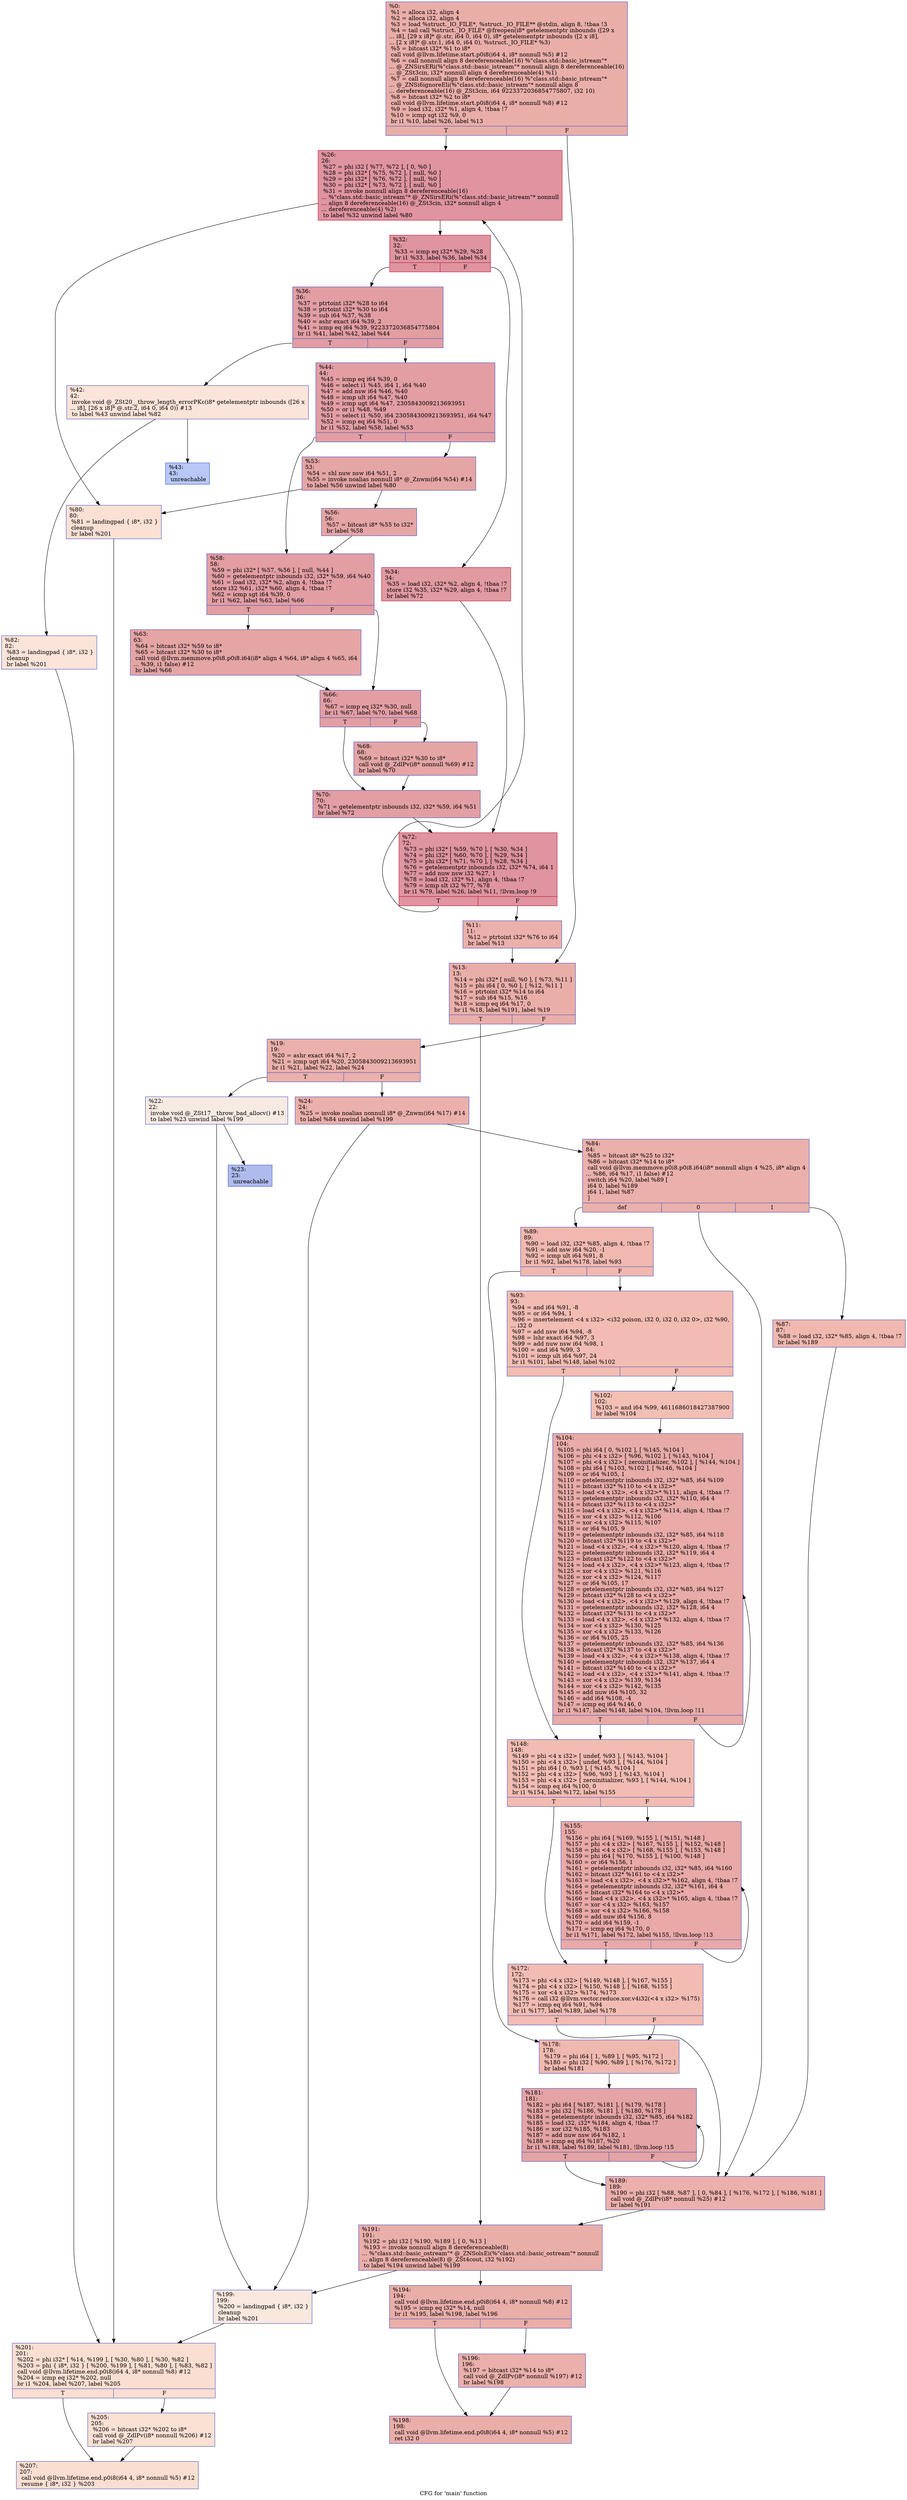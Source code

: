 digraph "CFG for 'main' function" {
	label="CFG for 'main' function";

	Node0x55e83f2ad2f0 [shape=record,color="#3d50c3ff", style=filled, fillcolor="#d0473d70",label="{%0:\l  %1 = alloca i32, align 4\l  %2 = alloca i32, align 4\l  %3 = load %struct._IO_FILE*, %struct._IO_FILE** @stdin, align 8, !tbaa !3\l  %4 = tail call %struct._IO_FILE* @freopen(i8* getelementptr inbounds ([29 x\l... i8], [29 x i8]* @.str, i64 0, i64 0), i8* getelementptr inbounds ([2 x i8],\l... [2 x i8]* @.str.1, i64 0, i64 0), %struct._IO_FILE* %3)\l  %5 = bitcast i32* %1 to i8*\l  call void @llvm.lifetime.start.p0i8(i64 4, i8* nonnull %5) #12\l  %6 = call nonnull align 8 dereferenceable(16) %\"class.std::basic_istream\"*\l... @_ZNSirsERi(%\"class.std::basic_istream\"* nonnull align 8 dereferenceable(16)\l... @_ZSt3cin, i32* nonnull align 4 dereferenceable(4) %1)\l  %7 = call nonnull align 8 dereferenceable(16) %\"class.std::basic_istream\"*\l... @_ZNSi6ignoreEli(%\"class.std::basic_istream\"* nonnull align 8\l... dereferenceable(16) @_ZSt3cin, i64 9223372036854775807, i32 10)\l  %8 = bitcast i32* %2 to i8*\l  call void @llvm.lifetime.start.p0i8(i64 4, i8* nonnull %8) #12\l  %9 = load i32, i32* %1, align 4, !tbaa !7\l  %10 = icmp sgt i32 %9, 0\l  br i1 %10, label %26, label %13\l|{<s0>T|<s1>F}}"];
	Node0x55e83f2ad2f0:s0 -> Node0x55e83f2ae270;
	Node0x55e83f2ad2f0:s1 -> Node0x55e83f2ae300;
	Node0x55e83f2ae440 [shape=record,color="#3d50c3ff", style=filled, fillcolor="#d24b4070",label="{%11:\l11:                                               \l  %12 = ptrtoint i32* %76 to i64\l  br label %13\l}"];
	Node0x55e83f2ae440 -> Node0x55e83f2ae300;
	Node0x55e83f2ae300 [shape=record,color="#3d50c3ff", style=filled, fillcolor="#d0473d70",label="{%13:\l13:                                               \l  %14 = phi i32* [ null, %0 ], [ %73, %11 ]\l  %15 = phi i64 [ 0, %0 ], [ %12, %11 ]\l  %16 = ptrtoint i32* %14 to i64\l  %17 = sub i64 %15, %16\l  %18 = icmp eq i64 %17, 0\l  br i1 %18, label %191, label %19\l|{<s0>T|<s1>F}}"];
	Node0x55e83f2ae300:s0 -> Node0x55e83f2ae810;
	Node0x55e83f2ae300:s1 -> Node0x55e83f2ae8a0;
	Node0x55e83f2ae8a0 [shape=record,color="#3d50c3ff", style=filled, fillcolor="#d24b4070",label="{%19:\l19:                                               \l  %20 = ashr exact i64 %17, 2\l  %21 = icmp ugt i64 %20, 2305843009213693951\l  br i1 %21, label %22, label %24\l|{<s0>T|<s1>F}}"];
	Node0x55e83f2ae8a0:s0 -> Node0x55e83f2aeb30;
	Node0x55e83f2ae8a0:s1 -> Node0x55e83f2aeb80;
	Node0x55e83f2aeb30 [shape=record,color="#3d50c3ff", style=filled, fillcolor="#eed0c070",label="{%22:\l22:                                               \l  invoke void @_ZSt17__throw_bad_allocv() #13\l          to label %23 unwind label %199\l}"];
	Node0x55e83f2aeb30 -> Node0x55e83f2aecf0;
	Node0x55e83f2aeb30 -> Node0x55e83f2aed40;
	Node0x55e83f2aecf0 [shape=record,color="#3d50c3ff", style=filled, fillcolor="#4c66d670",label="{%23:\l23:                                               \l  unreachable\l}"];
	Node0x55e83f2aeb80 [shape=record,color="#3d50c3ff", style=filled, fillcolor="#d24b4070",label="{%24:\l24:                                               \l  %25 = invoke noalias nonnull i8* @_Znwm(i64 %17) #14\l          to label %84 unwind label %199\l}"];
	Node0x55e83f2aeb80 -> Node0x55e83f2af0a0;
	Node0x55e83f2aeb80 -> Node0x55e83f2aed40;
	Node0x55e83f2ae270 [shape=record,color="#b70d28ff", style=filled, fillcolor="#b70d2870",label="{%26:\l26:                                               \l  %27 = phi i32 [ %77, %72 ], [ 0, %0 ]\l  %28 = phi i32* [ %75, %72 ], [ null, %0 ]\l  %29 = phi i32* [ %76, %72 ], [ null, %0 ]\l  %30 = phi i32* [ %73, %72 ], [ null, %0 ]\l  %31 = invoke nonnull align 8 dereferenceable(16)\l... %\"class.std::basic_istream\"* @_ZNSirsERi(%\"class.std::basic_istream\"* nonnull\l... align 8 dereferenceable(16) @_ZSt3cin, i32* nonnull align 4\l... dereferenceable(4) %2)\l          to label %32 unwind label %80\l}"];
	Node0x55e83f2ae270 -> Node0x55e83f2af650;
	Node0x55e83f2ae270 -> Node0x55e83f2af6e0;
	Node0x55e83f2af650 [shape=record,color="#b70d28ff", style=filled, fillcolor="#b70d2870",label="{%32:\l32:                                               \l  %33 = icmp eq i32* %29, %28\l  br i1 %33, label %36, label %34\l|{<s0>T|<s1>F}}"];
	Node0x55e83f2af650:s0 -> Node0x55e83f2afb80;
	Node0x55e83f2af650:s1 -> Node0x55e83f2afbd0;
	Node0x55e83f2afbd0 [shape=record,color="#b70d28ff", style=filled, fillcolor="#bb1b2c70",label="{%34:\l34:                                               \l  %35 = load i32, i32* %2, align 4, !tbaa !7\l  store i32 %35, i32* %29, align 4, !tbaa !7\l  br label %72\l}"];
	Node0x55e83f2afbd0 -> Node0x55e83f2af2d0;
	Node0x55e83f2afb80 [shape=record,color="#3d50c3ff", style=filled, fillcolor="#be242e70",label="{%36:\l36:                                               \l  %37 = ptrtoint i32* %28 to i64\l  %38 = ptrtoint i32* %30 to i64\l  %39 = sub i64 %37, %38\l  %40 = ashr exact i64 %39, 2\l  %41 = icmp eq i64 %39, 9223372036854775804\l  br i1 %41, label %42, label %44\l|{<s0>T|<s1>F}}"];
	Node0x55e83f2afb80:s0 -> Node0x55e83f2b0140;
	Node0x55e83f2afb80:s1 -> Node0x55e83f2b0190;
	Node0x55e83f2b0140 [shape=record,color="#3d50c3ff", style=filled, fillcolor="#f5c1a970",label="{%42:\l42:                                               \l  invoke void @_ZSt20__throw_length_errorPKc(i8* getelementptr inbounds ([26 x\l... i8], [26 x i8]* @.str.2, i64 0, i64 0)) #13\l          to label %43 unwind label %82\l}"];
	Node0x55e83f2b0140 -> Node0x55e83f2b0350;
	Node0x55e83f2b0140 -> Node0x55e83f2b03a0;
	Node0x55e83f2b0350 [shape=record,color="#3d50c3ff", style=filled, fillcolor="#5f7fe870",label="{%43:\l43:                                               \l  unreachable\l}"];
	Node0x55e83f2b0190 [shape=record,color="#3d50c3ff", style=filled, fillcolor="#be242e70",label="{%44:\l44:                                               \l  %45 = icmp eq i64 %39, 0\l  %46 = select i1 %45, i64 1, i64 %40\l  %47 = add nsw i64 %46, %40\l  %48 = icmp ult i64 %47, %40\l  %49 = icmp ugt i64 %47, 2305843009213693951\l  %50 = or i1 %48, %49\l  %51 = select i1 %50, i64 2305843009213693951, i64 %47\l  %52 = icmp eq i64 %51, 0\l  br i1 %52, label %58, label %53\l|{<s0>T|<s1>F}}"];
	Node0x55e83f2b0190:s0 -> Node0x55e83f2b0ae0;
	Node0x55e83f2b0190:s1 -> Node0x55e83f2b0b30;
	Node0x55e83f2b0b30 [shape=record,color="#3d50c3ff", style=filled, fillcolor="#c5333470",label="{%53:\l53:                                               \l  %54 = shl nuw nsw i64 %51, 2\l  %55 = invoke noalias nonnull i8* @_Znwm(i64 %54) #14\l          to label %56 unwind label %80\l}"];
	Node0x55e83f2b0b30 -> Node0x55e83f2b0cc0;
	Node0x55e83f2b0b30 -> Node0x55e83f2af6e0;
	Node0x55e83f2b0cc0 [shape=record,color="#3d50c3ff", style=filled, fillcolor="#c5333470",label="{%56:\l56:                                               \l  %57 = bitcast i8* %55 to i32*\l  br label %58\l}"];
	Node0x55e83f2b0cc0 -> Node0x55e83f2b0ae0;
	Node0x55e83f2b0ae0 [shape=record,color="#3d50c3ff", style=filled, fillcolor="#be242e70",label="{%58:\l58:                                               \l  %59 = phi i32* [ %57, %56 ], [ null, %44 ]\l  %60 = getelementptr inbounds i32, i32* %59, i64 %40\l  %61 = load i32, i32* %2, align 4, !tbaa !7\l  store i32 %61, i32* %60, align 4, !tbaa !7\l  %62 = icmp sgt i64 %39, 0\l  br i1 %62, label %63, label %66\l|{<s0>T|<s1>F}}"];
	Node0x55e83f2b0ae0:s0 -> Node0x55e83f2b1140;
	Node0x55e83f2b0ae0:s1 -> Node0x55e83f2b1190;
	Node0x55e83f2b1140 [shape=record,color="#3d50c3ff", style=filled, fillcolor="#c5333470",label="{%63:\l63:                                               \l  %64 = bitcast i32* %59 to i8*\l  %65 = bitcast i32* %30 to i8*\l  call void @llvm.memmove.p0i8.p0i8.i64(i8* align 4 %64, i8* align 4 %65, i64\l... %39, i1 false) #12\l  br label %66\l}"];
	Node0x55e83f2b1140 -> Node0x55e83f2b1190;
	Node0x55e83f2b1190 [shape=record,color="#3d50c3ff", style=filled, fillcolor="#be242e70",label="{%66:\l66:                                               \l  %67 = icmp eq i32* %30, null\l  br i1 %67, label %70, label %68\l|{<s0>T|<s1>F}}"];
	Node0x55e83f2b1190:s0 -> Node0x55e83f2b1f90;
	Node0x55e83f2b1190:s1 -> Node0x55e83f2b1fe0;
	Node0x55e83f2b1fe0 [shape=record,color="#3d50c3ff", style=filled, fillcolor="#c5333470",label="{%68:\l68:                                               \l  %69 = bitcast i32* %30 to i8*\l  call void @_ZdlPv(i8* nonnull %69) #12\l  br label %70\l}"];
	Node0x55e83f2b1fe0 -> Node0x55e83f2b1f90;
	Node0x55e83f2b1f90 [shape=record,color="#3d50c3ff", style=filled, fillcolor="#be242e70",label="{%70:\l70:                                               \l  %71 = getelementptr inbounds i32, i32* %59, i64 %51\l  br label %72\l}"];
	Node0x55e83f2b1f90 -> Node0x55e83f2af2d0;
	Node0x55e83f2af2d0 [shape=record,color="#b70d28ff", style=filled, fillcolor="#b70d2870",label="{%72:\l72:                                               \l  %73 = phi i32* [ %59, %70 ], [ %30, %34 ]\l  %74 = phi i32* [ %60, %70 ], [ %29, %34 ]\l  %75 = phi i32* [ %71, %70 ], [ %28, %34 ]\l  %76 = getelementptr inbounds i32, i32* %74, i64 1\l  %77 = add nuw nsw i32 %27, 1\l  %78 = load i32, i32* %1, align 4, !tbaa !7\l  %79 = icmp slt i32 %77, %78\l  br i1 %79, label %26, label %11, !llvm.loop !9\l|{<s0>T|<s1>F}}"];
	Node0x55e83f2af2d0:s0 -> Node0x55e83f2ae270;
	Node0x55e83f2af2d0:s1 -> Node0x55e83f2ae440;
	Node0x55e83f2af6e0 [shape=record,color="#3d50c3ff", style=filled, fillcolor="#f7b99e70",label="{%80:\l80:                                               \l  %81 = landingpad \{ i8*, i32 \}\l          cleanup\l  br label %201\l}"];
	Node0x55e83f2af6e0 -> Node0x55e83f2b2ad0;
	Node0x55e83f2b03a0 [shape=record,color="#3d50c3ff", style=filled, fillcolor="#f5c1a970",label="{%82:\l82:                                               \l  %83 = landingpad \{ i8*, i32 \}\l          cleanup\l  br label %201\l}"];
	Node0x55e83f2b03a0 -> Node0x55e83f2b2ad0;
	Node0x55e83f2af0a0 [shape=record,color="#3d50c3ff", style=filled, fillcolor="#d24b4070",label="{%84:\l84:                                               \l  %85 = bitcast i8* %25 to i32*\l  %86 = bitcast i32* %14 to i8*\l  call void @llvm.memmove.p0i8.p0i8.i64(i8* nonnull align 4 %25, i8* align 4\l... %86, i64 %17, i1 false) #12\l  switch i64 %20, label %89 [\l    i64 0, label %189\l    i64 1, label %87\l  ]\l|{<s0>def|<s1>0|<s2>1}}"];
	Node0x55e83f2af0a0:s0 -> Node0x55e83f2b2f50;
	Node0x55e83f2af0a0:s1 -> Node0x55e83f2b2fa0;
	Node0x55e83f2af0a0:s2 -> Node0x55e83f2b2ff0;
	Node0x55e83f2b2ff0 [shape=record,color="#3d50c3ff", style=filled, fillcolor="#dc5d4a70",label="{%87:\l87:                                               \l  %88 = load i32, i32* %85, align 4, !tbaa !7\l  br label %189\l}"];
	Node0x55e83f2b2ff0 -> Node0x55e83f2b2fa0;
	Node0x55e83f2b2f50 [shape=record,color="#3d50c3ff", style=filled, fillcolor="#dc5d4a70",label="{%89:\l89:                                               \l  %90 = load i32, i32* %85, align 4, !tbaa !7\l  %91 = add nsw i64 %20, -1\l  %92 = icmp ult i64 %91, 8\l  br i1 %92, label %178, label %93\l|{<s0>T|<s1>F}}"];
	Node0x55e83f2b2f50:s0 -> Node0x55e83f2b33d0;
	Node0x55e83f2b2f50:s1 -> Node0x55e83f2b3420;
	Node0x55e83f2b3420 [shape=record,color="#3d50c3ff", style=filled, fillcolor="#e1675170",label="{%93:\l93:                                               \l  %94 = and i64 %91, -8\l  %95 = or i64 %94, 1\l  %96 = insertelement \<4 x i32\> \<i32 poison, i32 0, i32 0, i32 0\>, i32 %90,\l... i32 0\l  %97 = add nsw i64 %94, -8\l  %98 = lshr exact i64 %97, 3\l  %99 = add nuw nsw i64 %98, 1\l  %100 = and i64 %99, 3\l  %101 = icmp ult i64 %97, 24\l  br i1 %101, label %148, label %102\l|{<s0>T|<s1>F}}"];
	Node0x55e83f2b3420:s0 -> Node0x55e83f2b39c0;
	Node0x55e83f2b3420:s1 -> Node0x55e83f2b3a10;
	Node0x55e83f2b3a10 [shape=record,color="#3d50c3ff", style=filled, fillcolor="#e36c5570",label="{%102:\l102:                                              \l  %103 = and i64 %99, 4611686018427387900\l  br label %104\l}"];
	Node0x55e83f2b3a10 -> Node0x55e83f2b3ba0;
	Node0x55e83f2b3ba0 [shape=record,color="#3d50c3ff", style=filled, fillcolor="#cc403a70",label="{%104:\l104:                                              \l  %105 = phi i64 [ 0, %102 ], [ %145, %104 ]\l  %106 = phi \<4 x i32\> [ %96, %102 ], [ %143, %104 ]\l  %107 = phi \<4 x i32\> [ zeroinitializer, %102 ], [ %144, %104 ]\l  %108 = phi i64 [ %103, %102 ], [ %146, %104 ]\l  %109 = or i64 %105, 1\l  %110 = getelementptr inbounds i32, i32* %85, i64 %109\l  %111 = bitcast i32* %110 to \<4 x i32\>*\l  %112 = load \<4 x i32\>, \<4 x i32\>* %111, align 4, !tbaa !7\l  %113 = getelementptr inbounds i32, i32* %110, i64 4\l  %114 = bitcast i32* %113 to \<4 x i32\>*\l  %115 = load \<4 x i32\>, \<4 x i32\>* %114, align 4, !tbaa !7\l  %116 = xor \<4 x i32\> %112, %106\l  %117 = xor \<4 x i32\> %115, %107\l  %118 = or i64 %105, 9\l  %119 = getelementptr inbounds i32, i32* %85, i64 %118\l  %120 = bitcast i32* %119 to \<4 x i32\>*\l  %121 = load \<4 x i32\>, \<4 x i32\>* %120, align 4, !tbaa !7\l  %122 = getelementptr inbounds i32, i32* %119, i64 4\l  %123 = bitcast i32* %122 to \<4 x i32\>*\l  %124 = load \<4 x i32\>, \<4 x i32\>* %123, align 4, !tbaa !7\l  %125 = xor \<4 x i32\> %121, %116\l  %126 = xor \<4 x i32\> %124, %117\l  %127 = or i64 %105, 17\l  %128 = getelementptr inbounds i32, i32* %85, i64 %127\l  %129 = bitcast i32* %128 to \<4 x i32\>*\l  %130 = load \<4 x i32\>, \<4 x i32\>* %129, align 4, !tbaa !7\l  %131 = getelementptr inbounds i32, i32* %128, i64 4\l  %132 = bitcast i32* %131 to \<4 x i32\>*\l  %133 = load \<4 x i32\>, \<4 x i32\>* %132, align 4, !tbaa !7\l  %134 = xor \<4 x i32\> %130, %125\l  %135 = xor \<4 x i32\> %133, %126\l  %136 = or i64 %105, 25\l  %137 = getelementptr inbounds i32, i32* %85, i64 %136\l  %138 = bitcast i32* %137 to \<4 x i32\>*\l  %139 = load \<4 x i32\>, \<4 x i32\>* %138, align 4, !tbaa !7\l  %140 = getelementptr inbounds i32, i32* %137, i64 4\l  %141 = bitcast i32* %140 to \<4 x i32\>*\l  %142 = load \<4 x i32\>, \<4 x i32\>* %141, align 4, !tbaa !7\l  %143 = xor \<4 x i32\> %139, %134\l  %144 = xor \<4 x i32\> %142, %135\l  %145 = add nuw i64 %105, 32\l  %146 = add i64 %108, -4\l  %147 = icmp eq i64 %146, 0\l  br i1 %147, label %148, label %104, !llvm.loop !11\l|{<s0>T|<s1>F}}"];
	Node0x55e83f2b3ba0:s0 -> Node0x55e83f2b39c0;
	Node0x55e83f2b3ba0:s1 -> Node0x55e83f2b3ba0;
	Node0x55e83f2b39c0 [shape=record,color="#3d50c3ff", style=filled, fillcolor="#e1675170",label="{%148:\l148:                                              \l  %149 = phi \<4 x i32\> [ undef, %93 ], [ %143, %104 ]\l  %150 = phi \<4 x i32\> [ undef, %93 ], [ %144, %104 ]\l  %151 = phi i64 [ 0, %93 ], [ %145, %104 ]\l  %152 = phi \<4 x i32\> [ %96, %93 ], [ %143, %104 ]\l  %153 = phi \<4 x i32\> [ zeroinitializer, %93 ], [ %144, %104 ]\l  %154 = icmp eq i64 %100, 0\l  br i1 %154, label %172, label %155\l|{<s0>T|<s1>F}}"];
	Node0x55e83f2b39c0:s0 -> Node0x55e83f2b60d0;
	Node0x55e83f2b39c0:s1 -> Node0x55e83f2b6120;
	Node0x55e83f2b6120 [shape=record,color="#3d50c3ff", style=filled, fillcolor="#ca3b3770",label="{%155:\l155:                                              \l  %156 = phi i64 [ %169, %155 ], [ %151, %148 ]\l  %157 = phi \<4 x i32\> [ %167, %155 ], [ %152, %148 ]\l  %158 = phi \<4 x i32\> [ %168, %155 ], [ %153, %148 ]\l  %159 = phi i64 [ %170, %155 ], [ %100, %148 ]\l  %160 = or i64 %156, 1\l  %161 = getelementptr inbounds i32, i32* %85, i64 %160\l  %162 = bitcast i32* %161 to \<4 x i32\>*\l  %163 = load \<4 x i32\>, \<4 x i32\>* %162, align 4, !tbaa !7\l  %164 = getelementptr inbounds i32, i32* %161, i64 4\l  %165 = bitcast i32* %164 to \<4 x i32\>*\l  %166 = load \<4 x i32\>, \<4 x i32\>* %165, align 4, !tbaa !7\l  %167 = xor \<4 x i32\> %163, %157\l  %168 = xor \<4 x i32\> %166, %158\l  %169 = add nuw i64 %156, 8\l  %170 = add i64 %159, -1\l  %171 = icmp eq i64 %170, 0\l  br i1 %171, label %172, label %155, !llvm.loop !13\l|{<s0>T|<s1>F}}"];
	Node0x55e83f2b6120:s0 -> Node0x55e83f2b60d0;
	Node0x55e83f2b6120:s1 -> Node0x55e83f2b6120;
	Node0x55e83f2b60d0 [shape=record,color="#3d50c3ff", style=filled, fillcolor="#e1675170",label="{%172:\l172:                                              \l  %173 = phi \<4 x i32\> [ %149, %148 ], [ %167, %155 ]\l  %174 = phi \<4 x i32\> [ %150, %148 ], [ %168, %155 ]\l  %175 = xor \<4 x i32\> %174, %173\l  %176 = call i32 @llvm.vector.reduce.xor.v4i32(\<4 x i32\> %175)\l  %177 = icmp eq i64 %91, %94\l  br i1 %177, label %189, label %178\l|{<s0>T|<s1>F}}"];
	Node0x55e83f2b60d0:s0 -> Node0x55e83f2b2fa0;
	Node0x55e83f2b60d0:s1 -> Node0x55e83f2b33d0;
	Node0x55e83f2b33d0 [shape=record,color="#3d50c3ff", style=filled, fillcolor="#de614d70",label="{%178:\l178:                                              \l  %179 = phi i64 [ 1, %89 ], [ %95, %172 ]\l  %180 = phi i32 [ %90, %89 ], [ %176, %172 ]\l  br label %181\l}"];
	Node0x55e83f2b33d0 -> Node0x55e83f2b7290;
	Node0x55e83f2b7290 [shape=record,color="#3d50c3ff", style=filled, fillcolor="#c32e3170",label="{%181:\l181:                                              \l  %182 = phi i64 [ %187, %181 ], [ %179, %178 ]\l  %183 = phi i32 [ %186, %181 ], [ %180, %178 ]\l  %184 = getelementptr inbounds i32, i32* %85, i64 %182\l  %185 = load i32, i32* %184, align 4, !tbaa !7\l  %186 = xor i32 %185, %183\l  %187 = add nuw nsw i64 %182, 1\l  %188 = icmp eq i64 %187, %20\l  br i1 %188, label %189, label %181, !llvm.loop !15\l|{<s0>T|<s1>F}}"];
	Node0x55e83f2b7290:s0 -> Node0x55e83f2b2fa0;
	Node0x55e83f2b7290:s1 -> Node0x55e83f2b7290;
	Node0x55e83f2b2fa0 [shape=record,color="#3d50c3ff", style=filled, fillcolor="#d24b4070",label="{%189:\l189:                                              \l  %190 = phi i32 [ %88, %87 ], [ 0, %84 ], [ %176, %172 ], [ %186, %181 ]\l  call void @_ZdlPv(i8* nonnull %25) #12\l  br label %191\l}"];
	Node0x55e83f2b2fa0 -> Node0x55e83f2ae810;
	Node0x55e83f2ae810 [shape=record,color="#3d50c3ff", style=filled, fillcolor="#d0473d70",label="{%191:\l191:                                              \l  %192 = phi i32 [ %190, %189 ], [ 0, %13 ]\l  %193 = invoke nonnull align 8 dereferenceable(8)\l... %\"class.std::basic_ostream\"* @_ZNSolsEi(%\"class.std::basic_ostream\"* nonnull\l... align 8 dereferenceable(8) @_ZSt4cout, i32 %192)\l          to label %194 unwind label %199\l}"];
	Node0x55e83f2ae810 -> Node0x55e83f2b7c40;
	Node0x55e83f2ae810 -> Node0x55e83f2aed40;
	Node0x55e83f2b7c40 [shape=record,color="#3d50c3ff", style=filled, fillcolor="#d0473d70",label="{%194:\l194:                                              \l  call void @llvm.lifetime.end.p0i8(i64 4, i8* nonnull %8) #12\l  %195 = icmp eq i32* %14, null\l  br i1 %195, label %198, label %196\l|{<s0>T|<s1>F}}"];
	Node0x55e83f2b7c40:s0 -> Node0x55e83f2b80b0;
	Node0x55e83f2b7c40:s1 -> Node0x55e83f2b8100;
	Node0x55e83f2b8100 [shape=record,color="#3d50c3ff", style=filled, fillcolor="#d24b4070",label="{%196:\l196:                                              \l  %197 = bitcast i32* %14 to i8*\l  call void @_ZdlPv(i8* nonnull %197) #12\l  br label %198\l}"];
	Node0x55e83f2b8100 -> Node0x55e83f2b80b0;
	Node0x55e83f2b80b0 [shape=record,color="#3d50c3ff", style=filled, fillcolor="#d0473d70",label="{%198:\l198:                                              \l  call void @llvm.lifetime.end.p0i8(i64 4, i8* nonnull %5) #12\l  ret i32 0\l}"];
	Node0x55e83f2aed40 [shape=record,color="#3d50c3ff", style=filled, fillcolor="#f2cab570",label="{%199:\l199:                                              \l  %200 = landingpad \{ i8*, i32 \}\l          cleanup\l  br label %201\l}"];
	Node0x55e83f2aed40 -> Node0x55e83f2b2ad0;
	Node0x55e83f2b2ad0 [shape=record,color="#3d50c3ff", style=filled, fillcolor="#f7b59970",label="{%201:\l201:                                              \l  %202 = phi i32* [ %14, %199 ], [ %30, %80 ], [ %30, %82 ]\l  %203 = phi \{ i8*, i32 \} [ %200, %199 ], [ %81, %80 ], [ %83, %82 ]\l  call void @llvm.lifetime.end.p0i8(i64 4, i8* nonnull %8) #12\l  %204 = icmp eq i32* %202, null\l  br i1 %204, label %207, label %205\l|{<s0>T|<s1>F}}"];
	Node0x55e83f2b2ad0:s0 -> Node0x55e83f2b89d0;
	Node0x55e83f2b2ad0:s1 -> Node0x55e83f2b8a20;
	Node0x55e83f2b8a20 [shape=record,color="#3d50c3ff", style=filled, fillcolor="#f7b99e70",label="{%205:\l205:                                              \l  %206 = bitcast i32* %202 to i8*\l  call void @_ZdlPv(i8* nonnull %206) #12\l  br label %207\l}"];
	Node0x55e83f2b8a20 -> Node0x55e83f2b89d0;
	Node0x55e83f2b89d0 [shape=record,color="#3d50c3ff", style=filled, fillcolor="#f7b59970",label="{%207:\l207:                                              \l  call void @llvm.lifetime.end.p0i8(i64 4, i8* nonnull %5) #12\l  resume \{ i8*, i32 \} %203\l}"];
}

